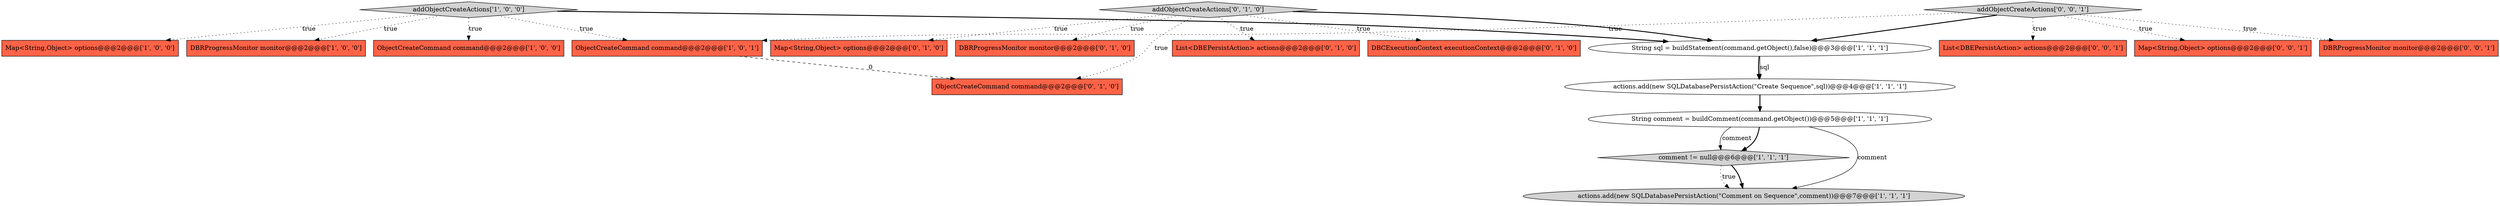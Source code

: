 digraph {
3 [style = filled, label = "Map<String,Object> options@@@2@@@['1', '0', '0']", fillcolor = tomato, shape = box image = "AAA0AAABBB1BBB"];
18 [style = filled, label = "List<DBEPersistAction> actions@@@2@@@['0', '0', '1']", fillcolor = tomato, shape = box image = "AAA0AAABBB3BBB"];
4 [style = filled, label = "addObjectCreateActions['1', '0', '0']", fillcolor = lightgray, shape = diamond image = "AAA0AAABBB1BBB"];
17 [style = filled, label = "Map<String,Object> options@@@2@@@['0', '0', '1']", fillcolor = tomato, shape = box image = "AAA0AAABBB3BBB"];
13 [style = filled, label = "DBRProgressMonitor monitor@@@2@@@['0', '1', '0']", fillcolor = tomato, shape = box image = "AAA0AAABBB2BBB"];
0 [style = filled, label = "comment != null@@@6@@@['1', '1', '1']", fillcolor = lightgray, shape = diamond image = "AAA0AAABBB1BBB"];
2 [style = filled, label = "ObjectCreateCommand command@@@2@@@['1', '0', '0']", fillcolor = tomato, shape = box image = "AAA0AAABBB1BBB"];
16 [style = filled, label = "addObjectCreateActions['0', '0', '1']", fillcolor = lightgray, shape = diamond image = "AAA0AAABBB3BBB"];
1 [style = filled, label = "actions.add(new SQLDatabasePersistAction(\"Comment on Sequence\",comment))@@@7@@@['1', '1', '1']", fillcolor = lightgray, shape = ellipse image = "AAA0AAABBB1BBB"];
8 [style = filled, label = "ObjectCreateCommand command@@@2@@@['1', '0', '1']", fillcolor = tomato, shape = box image = "AAA0AAABBB1BBB"];
10 [style = filled, label = "DBCExecutionContext executionContext@@@2@@@['0', '1', '0']", fillcolor = tomato, shape = box image = "AAA0AAABBB2BBB"];
15 [style = filled, label = "addObjectCreateActions['0', '1', '0']", fillcolor = lightgray, shape = diamond image = "AAA0AAABBB2BBB"];
19 [style = filled, label = "DBRProgressMonitor monitor@@@2@@@['0', '0', '1']", fillcolor = tomato, shape = box image = "AAA0AAABBB3BBB"];
12 [style = filled, label = "List<DBEPersistAction> actions@@@2@@@['0', '1', '0']", fillcolor = tomato, shape = box image = "AAA0AAABBB2BBB"];
14 [style = filled, label = "ObjectCreateCommand command@@@2@@@['0', '1', '0']", fillcolor = tomato, shape = box image = "AAA1AAABBB2BBB"];
11 [style = filled, label = "Map<String,Object> options@@@2@@@['0', '1', '0']", fillcolor = tomato, shape = box image = "AAA0AAABBB2BBB"];
7 [style = filled, label = "DBRProgressMonitor monitor@@@2@@@['1', '0', '0']", fillcolor = tomato, shape = box image = "AAA0AAABBB1BBB"];
9 [style = filled, label = "String comment = buildComment(command.getObject())@@@5@@@['1', '1', '1']", fillcolor = white, shape = ellipse image = "AAA0AAABBB1BBB"];
5 [style = filled, label = "String sql = buildStatement(command.getObject(),false)@@@3@@@['1', '1', '1']", fillcolor = white, shape = ellipse image = "AAA0AAABBB1BBB"];
6 [style = filled, label = "actions.add(new SQLDatabasePersistAction(\"Create Sequence\",sql))@@@4@@@['1', '1', '1']", fillcolor = white, shape = ellipse image = "AAA0AAABBB1BBB"];
5->6 [style = solid, label="sql"];
16->19 [style = dotted, label="true"];
16->8 [style = dotted, label="true"];
9->0 [style = bold, label=""];
16->17 [style = dotted, label="true"];
4->8 [style = dotted, label="true"];
4->7 [style = dotted, label="true"];
9->0 [style = solid, label="comment"];
15->10 [style = dotted, label="true"];
8->14 [style = dashed, label="0"];
15->14 [style = dotted, label="true"];
15->5 [style = bold, label=""];
15->13 [style = dotted, label="true"];
9->1 [style = solid, label="comment"];
4->3 [style = dotted, label="true"];
5->6 [style = bold, label=""];
0->1 [style = bold, label=""];
15->11 [style = dotted, label="true"];
16->5 [style = bold, label=""];
15->12 [style = dotted, label="true"];
6->9 [style = bold, label=""];
4->5 [style = bold, label=""];
4->2 [style = dotted, label="true"];
0->1 [style = dotted, label="true"];
16->18 [style = dotted, label="true"];
}
